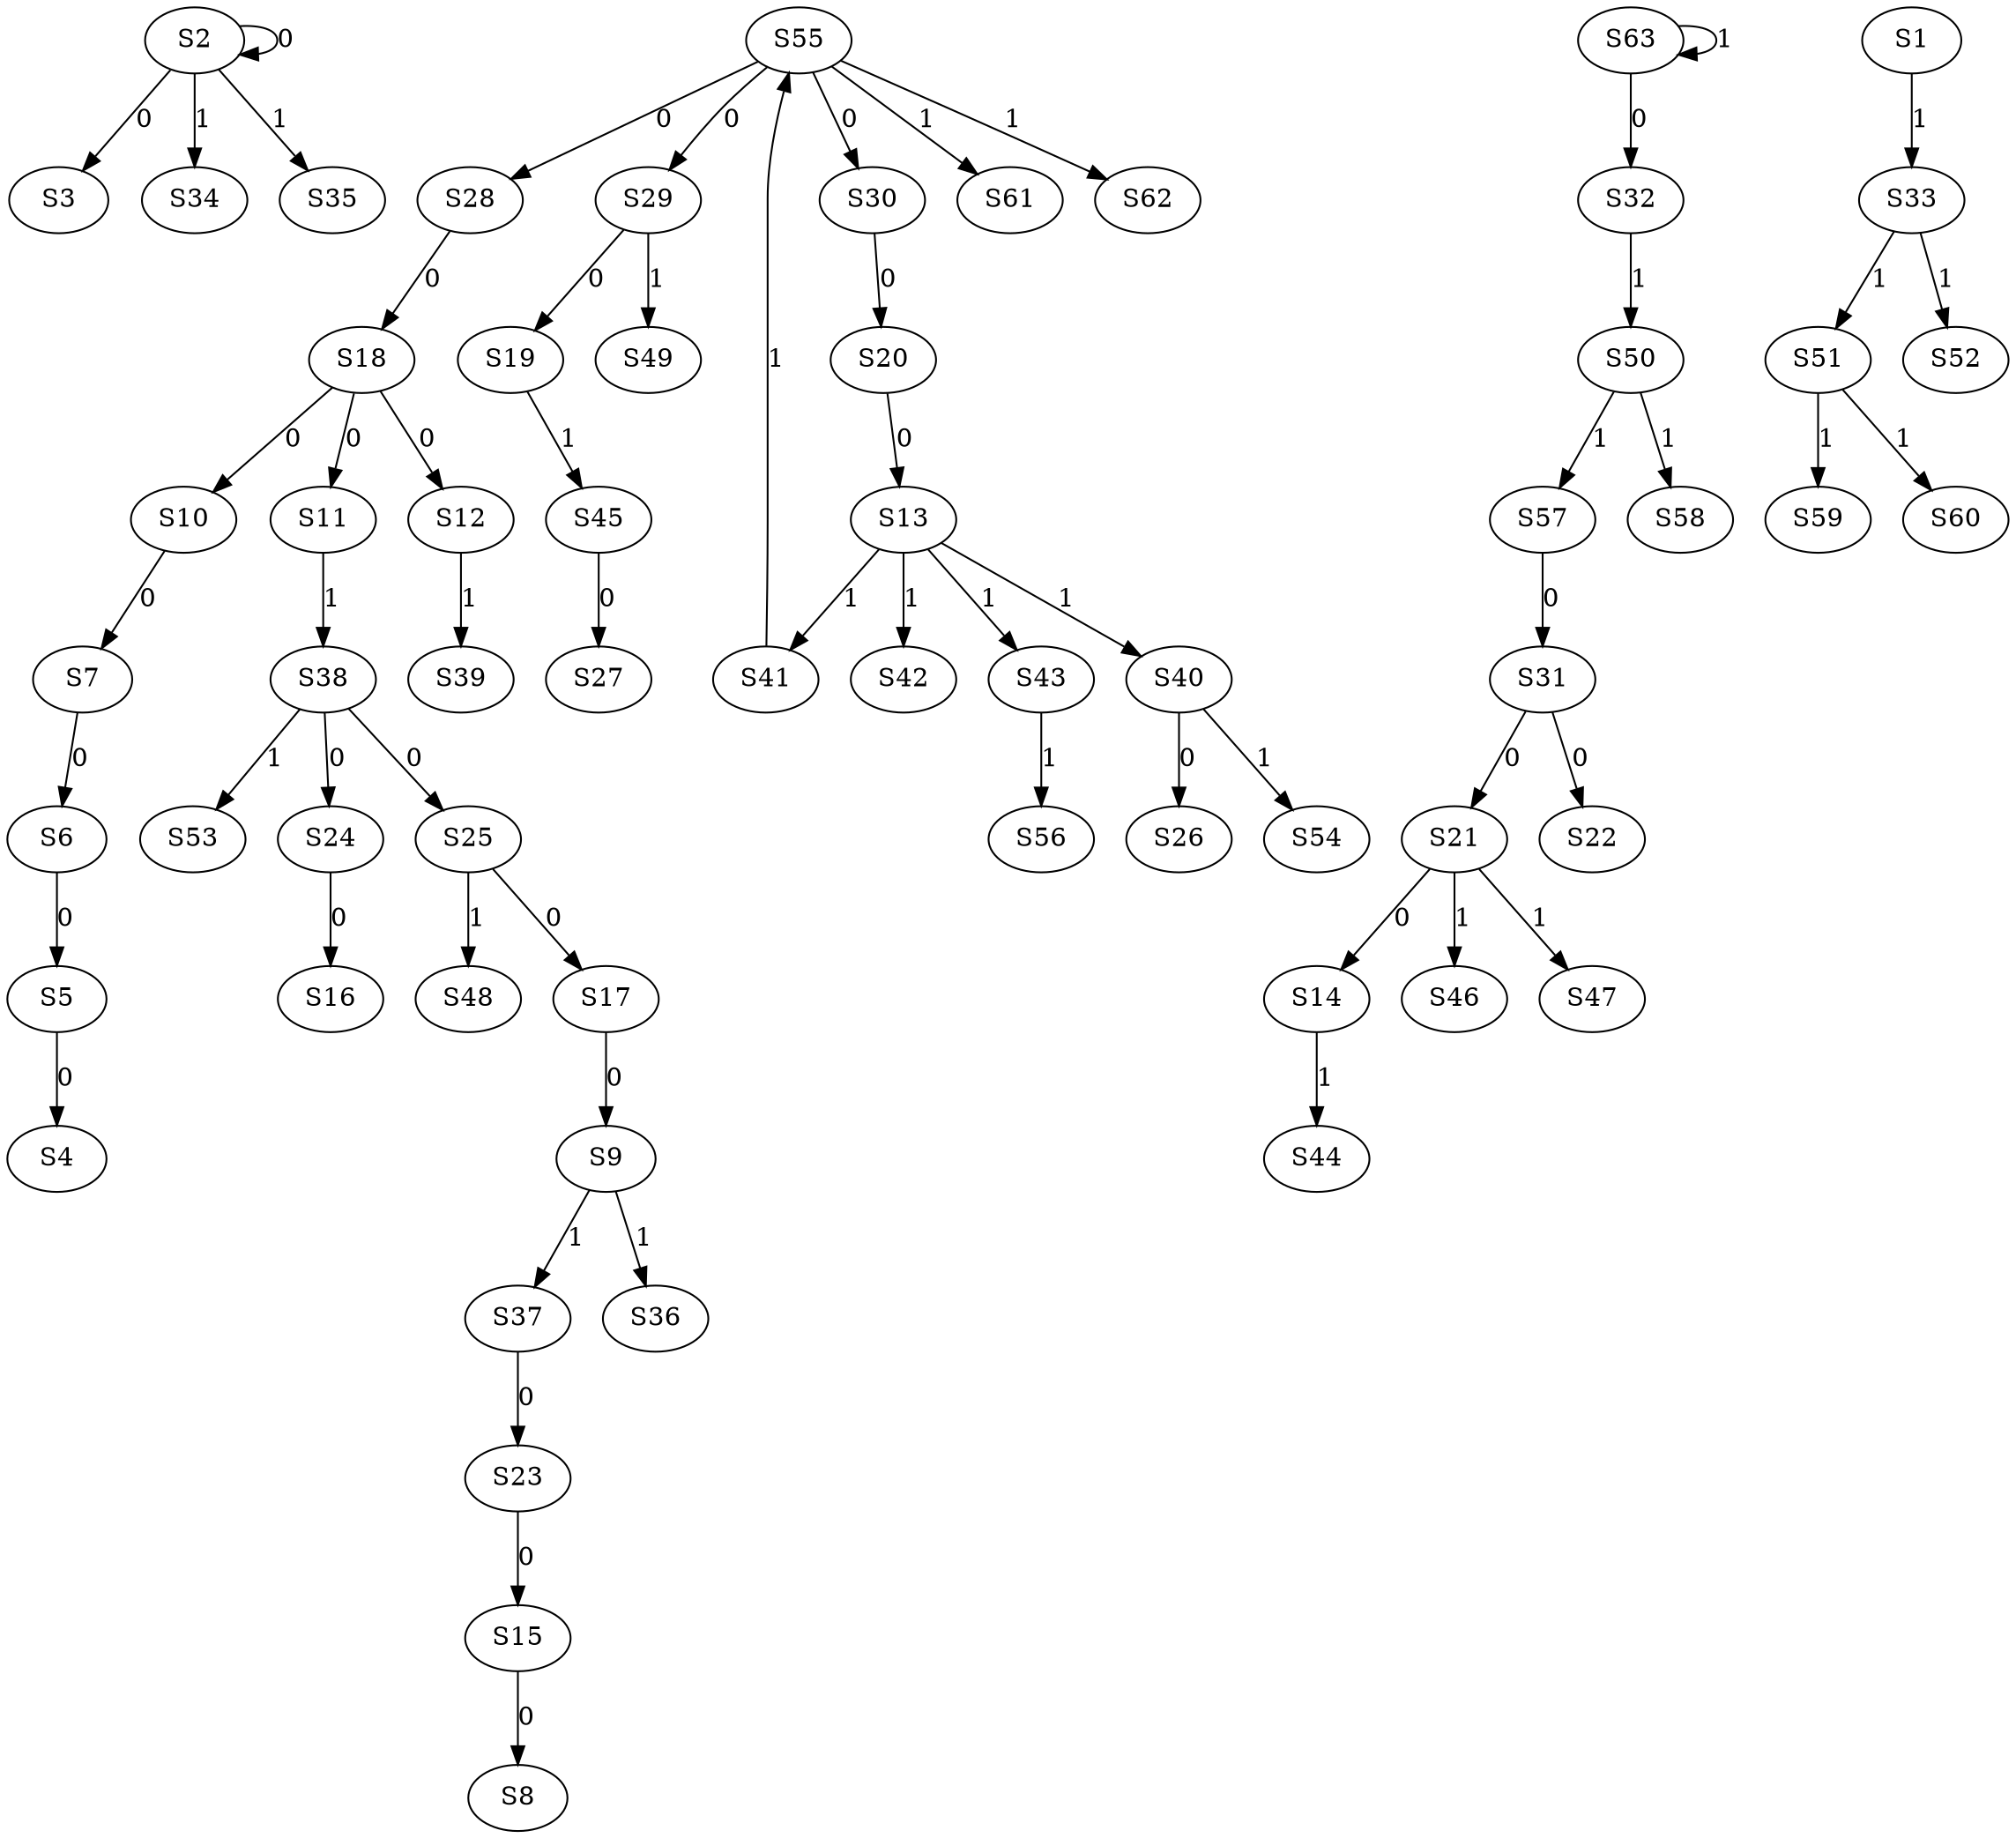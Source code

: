 strict digraph {
	S2 -> S2 [ label = 0 ];
	S2 -> S3 [ label = 0 ];
	S5 -> S4 [ label = 0 ];
	S6 -> S5 [ label = 0 ];
	S7 -> S6 [ label = 0 ];
	S10 -> S7 [ label = 0 ];
	S15 -> S8 [ label = 0 ];
	S17 -> S9 [ label = 0 ];
	S18 -> S10 [ label = 0 ];
	S18 -> S11 [ label = 0 ];
	S18 -> S12 [ label = 0 ];
	S20 -> S13 [ label = 0 ];
	S21 -> S14 [ label = 0 ];
	S23 -> S15 [ label = 0 ];
	S24 -> S16 [ label = 0 ];
	S25 -> S17 [ label = 0 ];
	S28 -> S18 [ label = 0 ];
	S29 -> S19 [ label = 0 ];
	S30 -> S20 [ label = 0 ];
	S31 -> S21 [ label = 0 ];
	S31 -> S22 [ label = 0 ];
	S37 -> S23 [ label = 0 ];
	S38 -> S24 [ label = 0 ];
	S38 -> S25 [ label = 0 ];
	S40 -> S26 [ label = 0 ];
	S45 -> S27 [ label = 0 ];
	S55 -> S28 [ label = 0 ];
	S55 -> S29 [ label = 0 ];
	S55 -> S30 [ label = 0 ];
	S57 -> S31 [ label = 0 ];
	S63 -> S32 [ label = 0 ];
	S1 -> S33 [ label = 1 ];
	S2 -> S34 [ label = 1 ];
	S2 -> S35 [ label = 1 ];
	S9 -> S36 [ label = 1 ];
	S9 -> S37 [ label = 1 ];
	S11 -> S38 [ label = 1 ];
	S12 -> S39 [ label = 1 ];
	S13 -> S40 [ label = 1 ];
	S13 -> S41 [ label = 1 ];
	S13 -> S42 [ label = 1 ];
	S13 -> S43 [ label = 1 ];
	S14 -> S44 [ label = 1 ];
	S19 -> S45 [ label = 1 ];
	S21 -> S46 [ label = 1 ];
	S21 -> S47 [ label = 1 ];
	S25 -> S48 [ label = 1 ];
	S29 -> S49 [ label = 1 ];
	S32 -> S50 [ label = 1 ];
	S33 -> S51 [ label = 1 ];
	S33 -> S52 [ label = 1 ];
	S38 -> S53 [ label = 1 ];
	S40 -> S54 [ label = 1 ];
	S41 -> S55 [ label = 1 ];
	S43 -> S56 [ label = 1 ];
	S50 -> S57 [ label = 1 ];
	S50 -> S58 [ label = 1 ];
	S51 -> S59 [ label = 1 ];
	S51 -> S60 [ label = 1 ];
	S55 -> S61 [ label = 1 ];
	S55 -> S62 [ label = 1 ];
	S63 -> S63 [ label = 1 ];
}